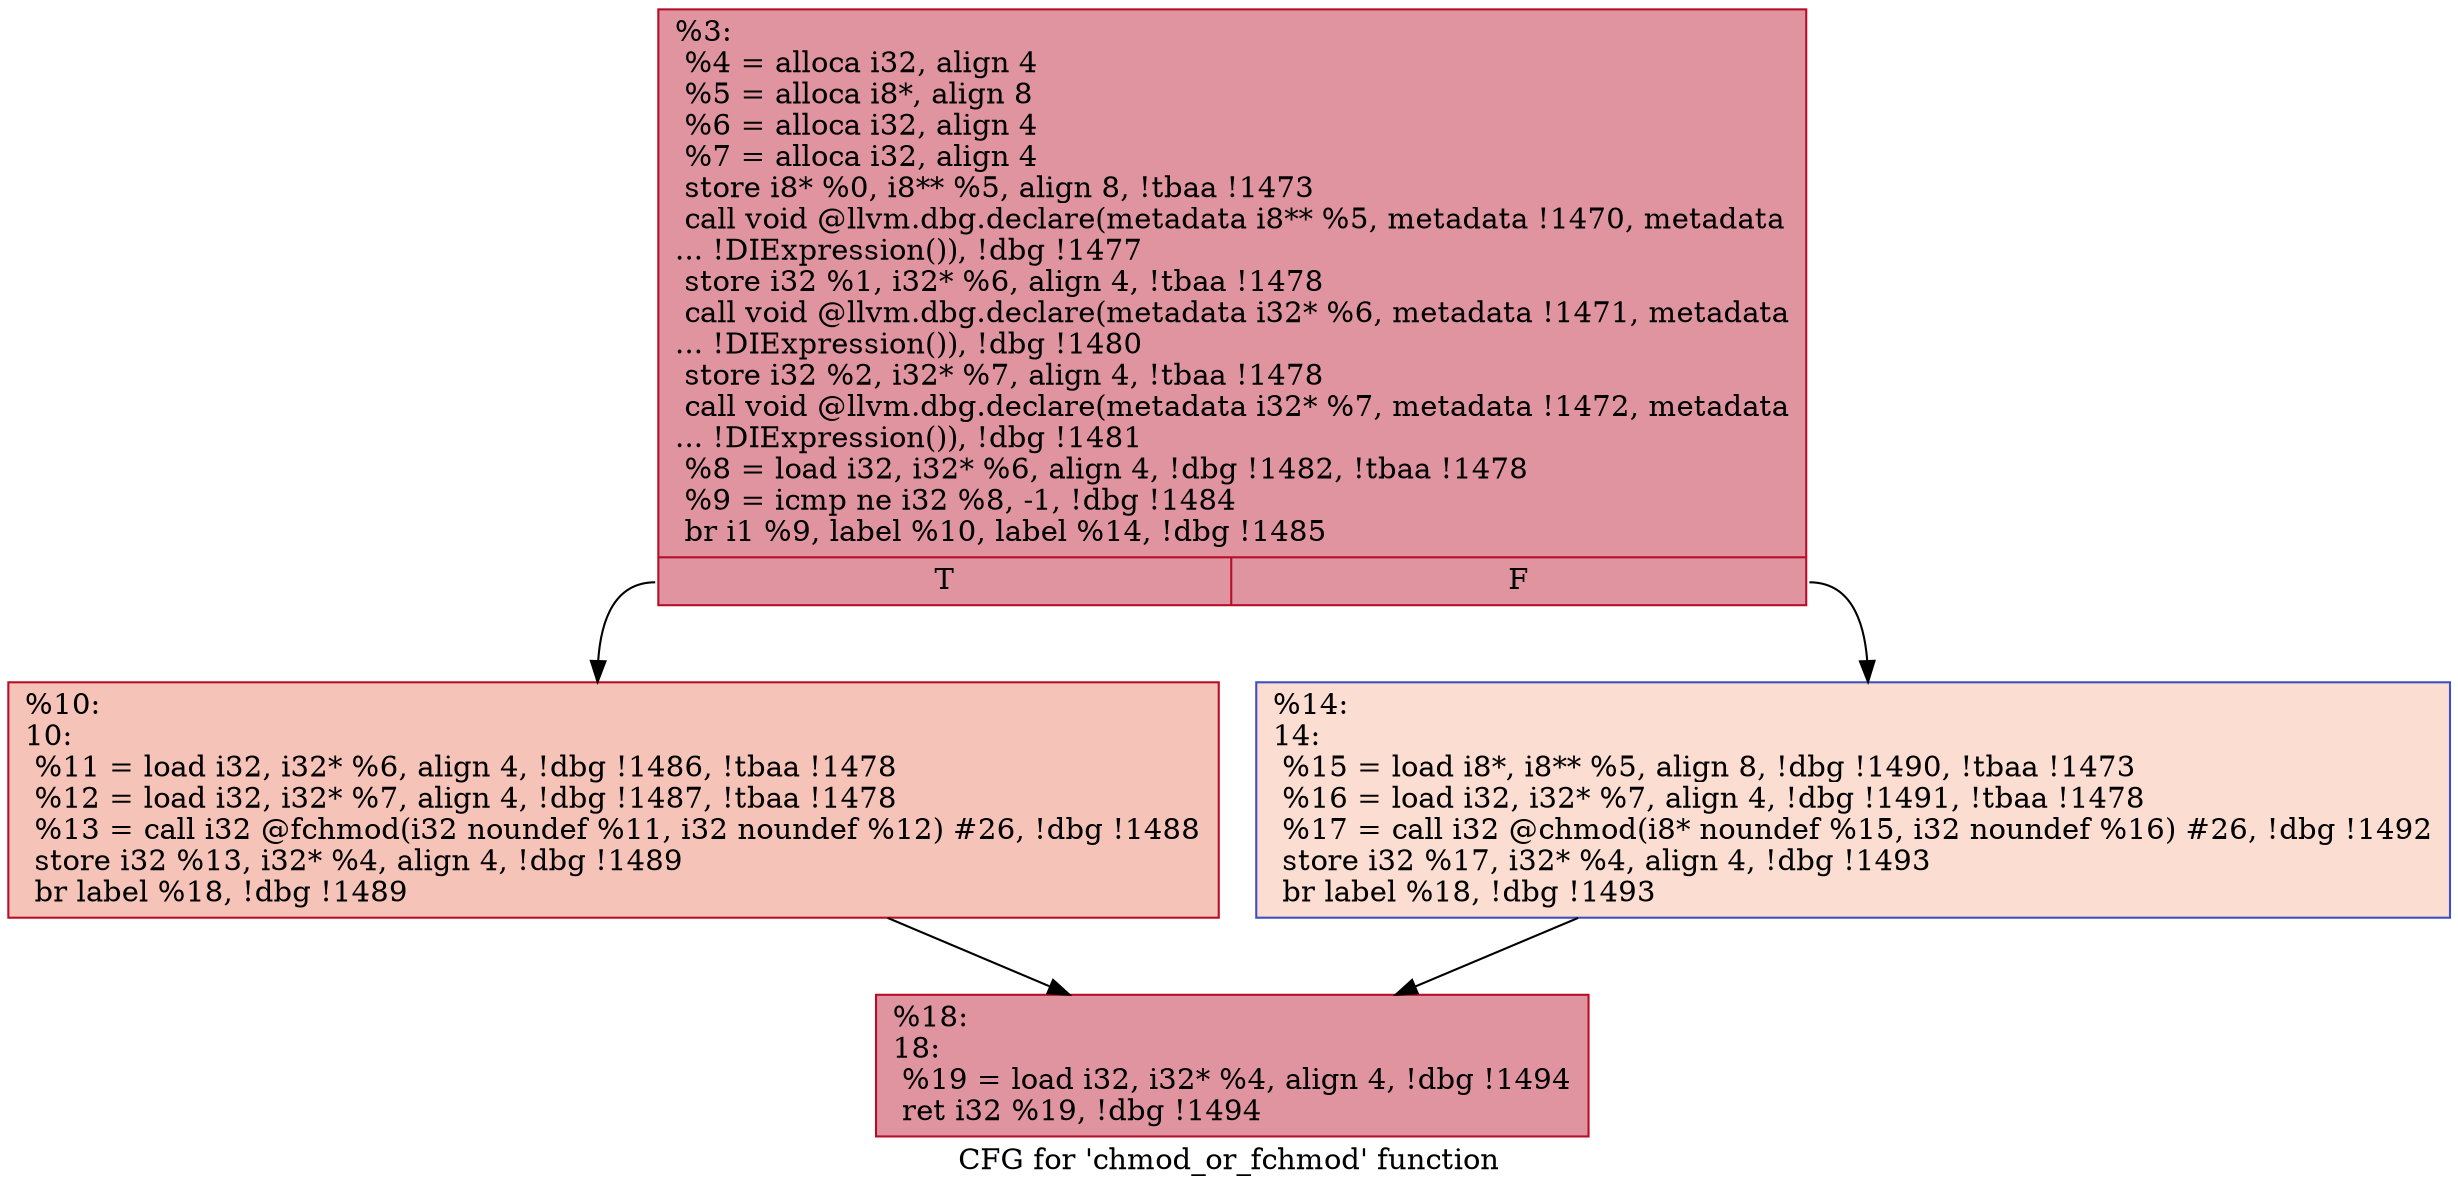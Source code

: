 digraph "CFG for 'chmod_or_fchmod' function" {
	label="CFG for 'chmod_or_fchmod' function";

	Node0xf4d290 [shape=record,color="#b70d28ff", style=filled, fillcolor="#b70d2870",label="{%3:\l  %4 = alloca i32, align 4\l  %5 = alloca i8*, align 8\l  %6 = alloca i32, align 4\l  %7 = alloca i32, align 4\l  store i8* %0, i8** %5, align 8, !tbaa !1473\l  call void @llvm.dbg.declare(metadata i8** %5, metadata !1470, metadata\l... !DIExpression()), !dbg !1477\l  store i32 %1, i32* %6, align 4, !tbaa !1478\l  call void @llvm.dbg.declare(metadata i32* %6, metadata !1471, metadata\l... !DIExpression()), !dbg !1480\l  store i32 %2, i32* %7, align 4, !tbaa !1478\l  call void @llvm.dbg.declare(metadata i32* %7, metadata !1472, metadata\l... !DIExpression()), !dbg !1481\l  %8 = load i32, i32* %6, align 4, !dbg !1482, !tbaa !1478\l  %9 = icmp ne i32 %8, -1, !dbg !1484\l  br i1 %9, label %10, label %14, !dbg !1485\l|{<s0>T|<s1>F}}"];
	Node0xf4d290:s0 -> Node0xf4e9b0;
	Node0xf4d290:s1 -> Node0xf4ea00;
	Node0xf4e9b0 [shape=record,color="#b70d28ff", style=filled, fillcolor="#e8765c70",label="{%10:\l10:                                               \l  %11 = load i32, i32* %6, align 4, !dbg !1486, !tbaa !1478\l  %12 = load i32, i32* %7, align 4, !dbg !1487, !tbaa !1478\l  %13 = call i32 @fchmod(i32 noundef %11, i32 noundef %12) #26, !dbg !1488\l  store i32 %13, i32* %4, align 4, !dbg !1489\l  br label %18, !dbg !1489\l}"];
	Node0xf4e9b0 -> Node0xf4ea50;
	Node0xf4ea00 [shape=record,color="#3d50c3ff", style=filled, fillcolor="#f7b39670",label="{%14:\l14:                                               \l  %15 = load i8*, i8** %5, align 8, !dbg !1490, !tbaa !1473\l  %16 = load i32, i32* %7, align 4, !dbg !1491, !tbaa !1478\l  %17 = call i32 @chmod(i8* noundef %15, i32 noundef %16) #26, !dbg !1492\l  store i32 %17, i32* %4, align 4, !dbg !1493\l  br label %18, !dbg !1493\l}"];
	Node0xf4ea00 -> Node0xf4ea50;
	Node0xf4ea50 [shape=record,color="#b70d28ff", style=filled, fillcolor="#b70d2870",label="{%18:\l18:                                               \l  %19 = load i32, i32* %4, align 4, !dbg !1494\l  ret i32 %19, !dbg !1494\l}"];
}
